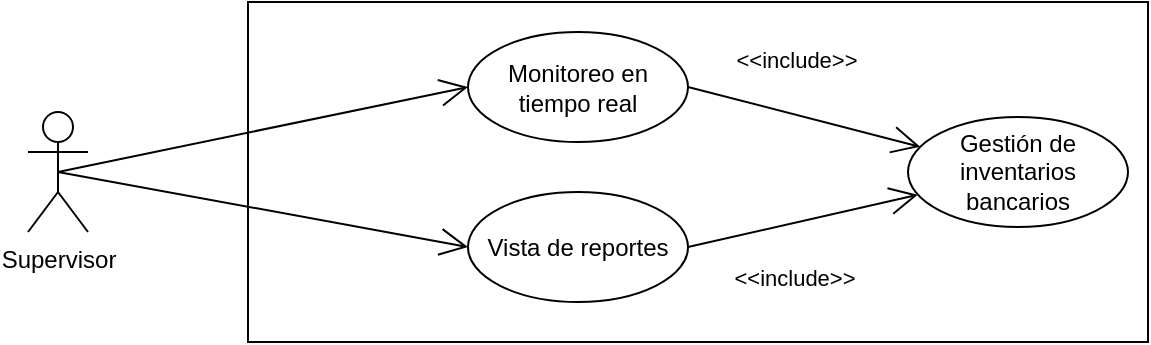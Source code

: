 <mxfile version="25.0.3">
  <diagram name="Página-1" id="LGRP8BfWBM2uZs7Yqd3Y">
    <mxGraphModel dx="1434" dy="746" grid="1" gridSize="10" guides="1" tooltips="1" connect="1" arrows="1" fold="1" page="1" pageScale="1" pageWidth="827" pageHeight="1169" math="0" shadow="0">
      <root>
        <mxCell id="0" />
        <mxCell id="1" parent="0" />
        <mxCell id="5ZGSNatJ9MMfOzqPutfi-1" value="Supervisor" style="shape=umlActor;verticalLabelPosition=bottom;verticalAlign=top;html=1;" parent="1" vertex="1">
          <mxGeometry x="50" y="150" width="30" height="60" as="geometry" />
        </mxCell>
        <mxCell id="5ZGSNatJ9MMfOzqPutfi-3" value="" style="html=1;whiteSpace=wrap;" parent="1" vertex="1">
          <mxGeometry x="160" y="95" width="450" height="170" as="geometry" />
        </mxCell>
        <mxCell id="5ZGSNatJ9MMfOzqPutfi-4" value="Monitoreo en tiempo real" style="ellipse;whiteSpace=wrap;html=1;" parent="1" vertex="1">
          <mxGeometry x="270" y="110" width="110" height="55" as="geometry" />
        </mxCell>
        <mxCell id="5ZGSNatJ9MMfOzqPutfi-5" value="" style="endArrow=open;endFill=1;endSize=12;html=1;rounded=0;exitX=0.5;exitY=0.5;exitDx=0;exitDy=0;exitPerimeter=0;entryX=0;entryY=0.5;entryDx=0;entryDy=0;" parent="1" source="5ZGSNatJ9MMfOzqPutfi-1" target="5ZGSNatJ9MMfOzqPutfi-4" edge="1">
          <mxGeometry width="160" relative="1" as="geometry">
            <mxPoint x="270" y="280" as="sourcePoint" />
            <mxPoint x="430" y="280" as="targetPoint" />
          </mxGeometry>
        </mxCell>
        <mxCell id="FYXYmjMhY-7jjn5XQobI-1" value="Vista de reportes" style="ellipse;whiteSpace=wrap;html=1;" parent="1" vertex="1">
          <mxGeometry x="270" y="190" width="110" height="55" as="geometry" />
        </mxCell>
        <mxCell id="FYXYmjMhY-7jjn5XQobI-2" value="" style="endArrow=open;endFill=1;endSize=12;html=1;rounded=0;exitX=0.5;exitY=0.5;exitDx=0;exitDy=0;exitPerimeter=0;entryX=0;entryY=0.5;entryDx=0;entryDy=0;" parent="1" source="5ZGSNatJ9MMfOzqPutfi-1" target="FYXYmjMhY-7jjn5XQobI-1" edge="1">
          <mxGeometry width="160" relative="1" as="geometry">
            <mxPoint x="75" y="190" as="sourcePoint" />
            <mxPoint x="280" y="148" as="targetPoint" />
          </mxGeometry>
        </mxCell>
        <mxCell id="WgsHYkFlC2ZOKwv7Y5AC-1" value="Gestión de inventarios bancarios" style="ellipse;whiteSpace=wrap;html=1;" parent="1" vertex="1">
          <mxGeometry x="490" y="152.5" width="110" height="55" as="geometry" />
        </mxCell>
        <mxCell id="WgsHYkFlC2ZOKwv7Y5AC-2" value="" style="endArrow=open;endFill=1;endSize=12;html=1;rounded=0;exitX=1;exitY=0.5;exitDx=0;exitDy=0;" parent="1" source="5ZGSNatJ9MMfOzqPutfi-4" target="WgsHYkFlC2ZOKwv7Y5AC-1" edge="1">
          <mxGeometry width="160" relative="1" as="geometry">
            <mxPoint x="75" y="190" as="sourcePoint" />
            <mxPoint x="280" y="148" as="targetPoint" />
          </mxGeometry>
        </mxCell>
        <mxCell id="WgsHYkFlC2ZOKwv7Y5AC-3" value="&amp;lt;&amp;lt;include&amp;gt;&amp;gt;" style="edgeLabel;html=1;align=center;verticalAlign=middle;resizable=0;points=[];" parent="WgsHYkFlC2ZOKwv7Y5AC-2" vertex="1" connectable="0">
          <mxGeometry x="-0.253" y="-1" relative="1" as="geometry">
            <mxPoint x="10" y="-26" as="offset" />
          </mxGeometry>
        </mxCell>
        <mxCell id="WgsHYkFlC2ZOKwv7Y5AC-4" value="" style="endArrow=open;endFill=1;endSize=12;html=1;rounded=0;exitX=1;exitY=0.5;exitDx=0;exitDy=0;" parent="1" source="FYXYmjMhY-7jjn5XQobI-1" target="WgsHYkFlC2ZOKwv7Y5AC-1" edge="1">
          <mxGeometry width="160" relative="1" as="geometry">
            <mxPoint x="460" y="180" as="sourcePoint" />
            <mxPoint x="390" y="148" as="targetPoint" />
          </mxGeometry>
        </mxCell>
        <mxCell id="WgsHYkFlC2ZOKwv7Y5AC-5" value="&amp;lt;&amp;lt;include&amp;gt;&amp;gt;" style="edgeLabel;html=1;align=center;verticalAlign=middle;resizable=0;points=[];" parent="WgsHYkFlC2ZOKwv7Y5AC-4" vertex="1" connectable="0">
          <mxGeometry x="-0.253" y="-1" relative="1" as="geometry">
            <mxPoint x="10" y="24" as="offset" />
          </mxGeometry>
        </mxCell>
      </root>
    </mxGraphModel>
  </diagram>
</mxfile>
